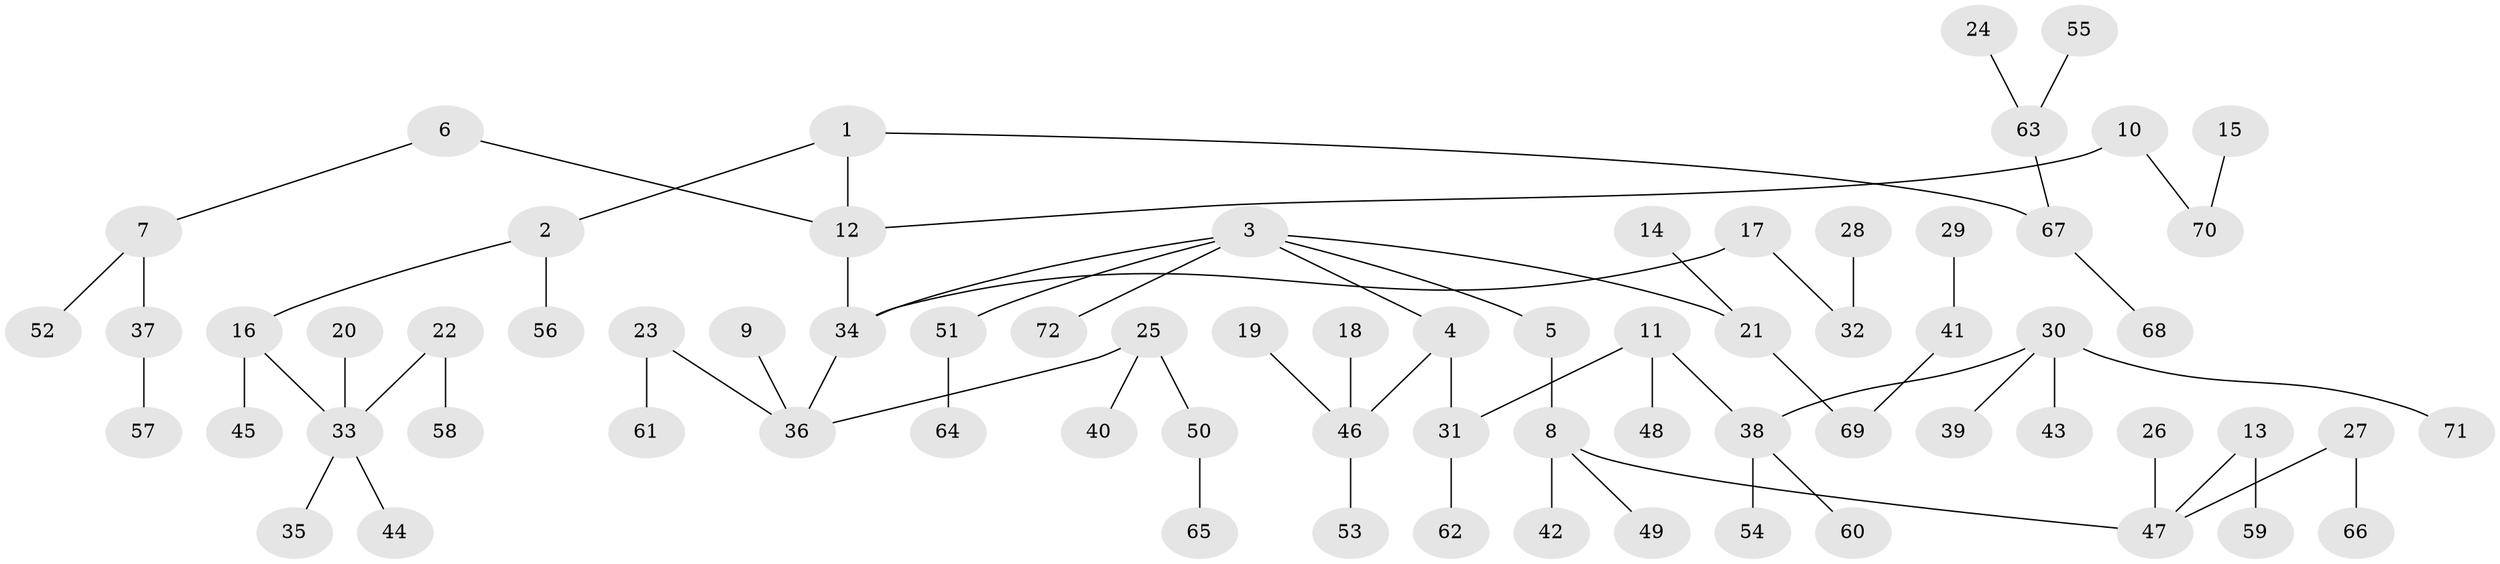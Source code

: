 // original degree distribution, {5: 0.058823529411764705, 3: 0.11764705882352941, 6: 0.01680672268907563, 4: 0.05042016806722689, 2: 0.2773109243697479, 1: 0.4789915966386555}
// Generated by graph-tools (version 1.1) at 2025/37/03/04/25 23:37:22]
// undirected, 72 vertices, 71 edges
graph export_dot {
  node [color=gray90,style=filled];
  1;
  2;
  3;
  4;
  5;
  6;
  7;
  8;
  9;
  10;
  11;
  12;
  13;
  14;
  15;
  16;
  17;
  18;
  19;
  20;
  21;
  22;
  23;
  24;
  25;
  26;
  27;
  28;
  29;
  30;
  31;
  32;
  33;
  34;
  35;
  36;
  37;
  38;
  39;
  40;
  41;
  42;
  43;
  44;
  45;
  46;
  47;
  48;
  49;
  50;
  51;
  52;
  53;
  54;
  55;
  56;
  57;
  58;
  59;
  60;
  61;
  62;
  63;
  64;
  65;
  66;
  67;
  68;
  69;
  70;
  71;
  72;
  1 -- 2 [weight=1.0];
  1 -- 12 [weight=1.0];
  1 -- 67 [weight=1.0];
  2 -- 16 [weight=1.0];
  2 -- 56 [weight=1.0];
  3 -- 4 [weight=1.0];
  3 -- 5 [weight=1.0];
  3 -- 21 [weight=1.0];
  3 -- 34 [weight=1.0];
  3 -- 51 [weight=1.0];
  3 -- 72 [weight=1.0];
  4 -- 31 [weight=1.0];
  4 -- 46 [weight=1.0];
  5 -- 8 [weight=1.0];
  6 -- 7 [weight=1.0];
  6 -- 12 [weight=1.0];
  7 -- 37 [weight=1.0];
  7 -- 52 [weight=1.0];
  8 -- 42 [weight=1.0];
  8 -- 47 [weight=1.0];
  8 -- 49 [weight=1.0];
  9 -- 36 [weight=1.0];
  10 -- 12 [weight=1.0];
  10 -- 70 [weight=1.0];
  11 -- 31 [weight=1.0];
  11 -- 38 [weight=1.0];
  11 -- 48 [weight=1.0];
  12 -- 34 [weight=1.0];
  13 -- 47 [weight=1.0];
  13 -- 59 [weight=1.0];
  14 -- 21 [weight=1.0];
  15 -- 70 [weight=1.0];
  16 -- 33 [weight=1.0];
  16 -- 45 [weight=1.0];
  17 -- 32 [weight=1.0];
  17 -- 34 [weight=1.0];
  18 -- 46 [weight=1.0];
  19 -- 46 [weight=1.0];
  20 -- 33 [weight=1.0];
  21 -- 69 [weight=1.0];
  22 -- 33 [weight=1.0];
  22 -- 58 [weight=1.0];
  23 -- 36 [weight=1.0];
  23 -- 61 [weight=1.0];
  24 -- 63 [weight=1.0];
  25 -- 36 [weight=1.0];
  25 -- 40 [weight=1.0];
  25 -- 50 [weight=1.0];
  26 -- 47 [weight=1.0];
  27 -- 47 [weight=1.0];
  27 -- 66 [weight=1.0];
  28 -- 32 [weight=1.0];
  29 -- 41 [weight=1.0];
  30 -- 38 [weight=1.0];
  30 -- 39 [weight=1.0];
  30 -- 43 [weight=1.0];
  30 -- 71 [weight=1.0];
  31 -- 62 [weight=1.0];
  33 -- 35 [weight=1.0];
  33 -- 44 [weight=1.0];
  34 -- 36 [weight=1.0];
  37 -- 57 [weight=1.0];
  38 -- 54 [weight=1.0];
  38 -- 60 [weight=1.0];
  41 -- 69 [weight=1.0];
  46 -- 53 [weight=1.0];
  50 -- 65 [weight=1.0];
  51 -- 64 [weight=1.0];
  55 -- 63 [weight=1.0];
  63 -- 67 [weight=1.0];
  67 -- 68 [weight=1.0];
}
